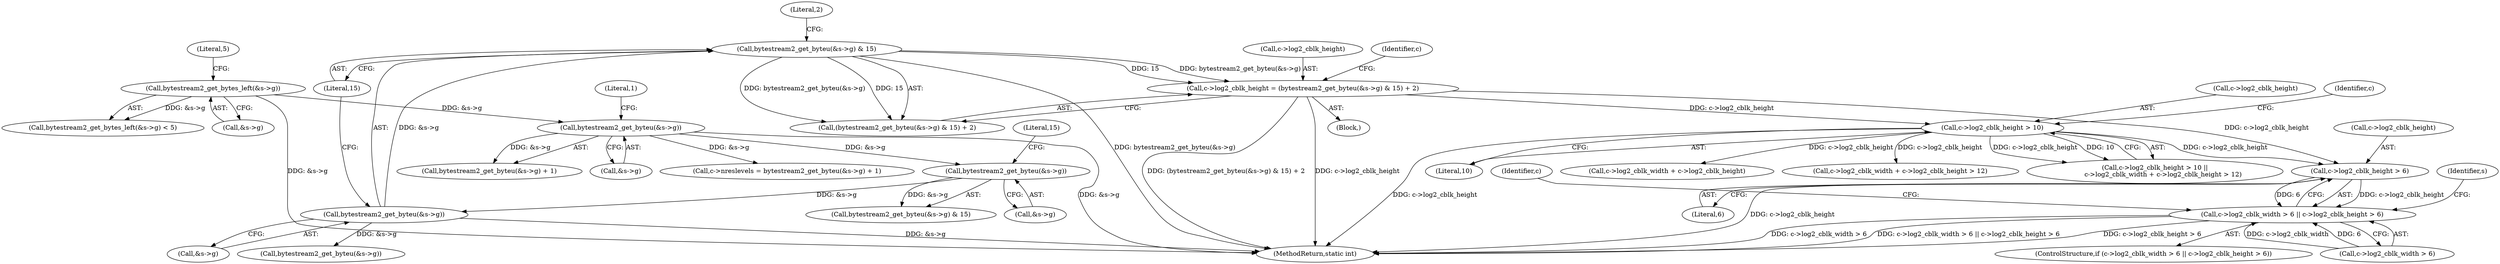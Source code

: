 digraph "0_FFmpeg_a1b9004b768bef606ee98d417bceb9392ceb788d@pointer" {
"1000242" [label="(Call,c->log2_cblk_height > 6)"];
"1000212" [label="(Call,c->log2_cblk_height > 10)"];
"1000191" [label="(Call,c->log2_cblk_height = (bytestream2_get_byteu(&s->g) & 15) + 2)"];
"1000196" [label="(Call,bytestream2_get_byteu(&s->g) & 15)"];
"1000197" [label="(Call,bytestream2_get_byteu(&s->g))"];
"1000184" [label="(Call,bytestream2_get_byteu(&s->g))"];
"1000129" [label="(Call,bytestream2_get_byteu(&s->g))"];
"1000116" [label="(Call,bytestream2_get_bytes_left(&s->g))"];
"1000236" [label="(Call,c->log2_cblk_width > 6 || c->log2_cblk_height > 6)"];
"1000128" [label="(Call,bytestream2_get_byteu(&s->g) + 1)"];
"1000218" [label="(Call,c->log2_cblk_width + c->log2_cblk_height)"];
"1000250" [label="(Identifier,s)"];
"1000112" [label="(Block,)"];
"1000217" [label="(Call,c->log2_cblk_width + c->log2_cblk_height > 12)"];
"1000115" [label="(Call,bytestream2_get_bytes_left(&s->g) < 5)"];
"1000116" [label="(Call,bytestream2_get_bytes_left(&s->g))"];
"1000243" [label="(Call,c->log2_cblk_height)"];
"1000196" [label="(Call,bytestream2_get_byteu(&s->g) & 15)"];
"1000213" [label="(Call,c->log2_cblk_height)"];
"1000203" [label="(Literal,2)"];
"1000237" [label="(Call,c->log2_cblk_width > 6)"];
"1000121" [label="(Literal,5)"];
"1000202" [label="(Literal,15)"];
"1000246" [label="(Literal,6)"];
"1000198" [label="(Call,&s->g)"];
"1000184" [label="(Call,bytestream2_get_byteu(&s->g))"];
"1000259" [label="(Call,bytestream2_get_byteu(&s->g))"];
"1000257" [label="(Identifier,c)"];
"1000212" [label="(Call,c->log2_cblk_height > 10)"];
"1000129" [label="(Call,bytestream2_get_byteu(&s->g))"];
"1000117" [label="(Call,&s->g)"];
"1000211" [label="(Call,c->log2_cblk_height > 10 ||\n        c->log2_cblk_width + c->log2_cblk_height > 12)"];
"1000197" [label="(Call,bytestream2_get_byteu(&s->g))"];
"1000130" [label="(Call,&s->g)"];
"1000220" [label="(Identifier,c)"];
"1000235" [label="(ControlStructure,if (c->log2_cblk_width > 6 || c->log2_cblk_height > 6))"];
"1000242" [label="(Call,c->log2_cblk_height > 6)"];
"1000189" [label="(Literal,15)"];
"1000195" [label="(Call,(bytestream2_get_byteu(&s->g) & 15) + 2)"];
"1000236" [label="(Call,c->log2_cblk_width > 6 || c->log2_cblk_height > 6)"];
"1000192" [label="(Call,c->log2_cblk_height)"];
"1000208" [label="(Identifier,c)"];
"1000124" [label="(Call,c->nreslevels = bytestream2_get_byteu(&s->g) + 1)"];
"1000377" [label="(MethodReturn,static int)"];
"1000185" [label="(Call,&s->g)"];
"1000183" [label="(Call,bytestream2_get_byteu(&s->g) & 15)"];
"1000134" [label="(Literal,1)"];
"1000191" [label="(Call,c->log2_cblk_height = (bytestream2_get_byteu(&s->g) & 15) + 2)"];
"1000216" [label="(Literal,10)"];
"1000242" -> "1000236"  [label="AST: "];
"1000242" -> "1000246"  [label="CFG: "];
"1000243" -> "1000242"  [label="AST: "];
"1000246" -> "1000242"  [label="AST: "];
"1000236" -> "1000242"  [label="CFG: "];
"1000242" -> "1000377"  [label="DDG: c->log2_cblk_height"];
"1000242" -> "1000236"  [label="DDG: c->log2_cblk_height"];
"1000242" -> "1000236"  [label="DDG: 6"];
"1000212" -> "1000242"  [label="DDG: c->log2_cblk_height"];
"1000191" -> "1000242"  [label="DDG: c->log2_cblk_height"];
"1000212" -> "1000211"  [label="AST: "];
"1000212" -> "1000216"  [label="CFG: "];
"1000213" -> "1000212"  [label="AST: "];
"1000216" -> "1000212"  [label="AST: "];
"1000220" -> "1000212"  [label="CFG: "];
"1000211" -> "1000212"  [label="CFG: "];
"1000212" -> "1000377"  [label="DDG: c->log2_cblk_height"];
"1000212" -> "1000211"  [label="DDG: c->log2_cblk_height"];
"1000212" -> "1000211"  [label="DDG: 10"];
"1000191" -> "1000212"  [label="DDG: c->log2_cblk_height"];
"1000212" -> "1000217"  [label="DDG: c->log2_cblk_height"];
"1000212" -> "1000218"  [label="DDG: c->log2_cblk_height"];
"1000191" -> "1000112"  [label="AST: "];
"1000191" -> "1000195"  [label="CFG: "];
"1000192" -> "1000191"  [label="AST: "];
"1000195" -> "1000191"  [label="AST: "];
"1000208" -> "1000191"  [label="CFG: "];
"1000191" -> "1000377"  [label="DDG: (bytestream2_get_byteu(&s->g) & 15) + 2"];
"1000191" -> "1000377"  [label="DDG: c->log2_cblk_height"];
"1000196" -> "1000191"  [label="DDG: bytestream2_get_byteu(&s->g)"];
"1000196" -> "1000191"  [label="DDG: 15"];
"1000196" -> "1000195"  [label="AST: "];
"1000196" -> "1000202"  [label="CFG: "];
"1000197" -> "1000196"  [label="AST: "];
"1000202" -> "1000196"  [label="AST: "];
"1000203" -> "1000196"  [label="CFG: "];
"1000196" -> "1000377"  [label="DDG: bytestream2_get_byteu(&s->g)"];
"1000196" -> "1000195"  [label="DDG: bytestream2_get_byteu(&s->g)"];
"1000196" -> "1000195"  [label="DDG: 15"];
"1000197" -> "1000196"  [label="DDG: &s->g"];
"1000197" -> "1000198"  [label="CFG: "];
"1000198" -> "1000197"  [label="AST: "];
"1000202" -> "1000197"  [label="CFG: "];
"1000197" -> "1000377"  [label="DDG: &s->g"];
"1000184" -> "1000197"  [label="DDG: &s->g"];
"1000197" -> "1000259"  [label="DDG: &s->g"];
"1000184" -> "1000183"  [label="AST: "];
"1000184" -> "1000185"  [label="CFG: "];
"1000185" -> "1000184"  [label="AST: "];
"1000189" -> "1000184"  [label="CFG: "];
"1000184" -> "1000183"  [label="DDG: &s->g"];
"1000129" -> "1000184"  [label="DDG: &s->g"];
"1000129" -> "1000128"  [label="AST: "];
"1000129" -> "1000130"  [label="CFG: "];
"1000130" -> "1000129"  [label="AST: "];
"1000134" -> "1000129"  [label="CFG: "];
"1000129" -> "1000377"  [label="DDG: &s->g"];
"1000129" -> "1000124"  [label="DDG: &s->g"];
"1000129" -> "1000128"  [label="DDG: &s->g"];
"1000116" -> "1000129"  [label="DDG: &s->g"];
"1000116" -> "1000115"  [label="AST: "];
"1000116" -> "1000117"  [label="CFG: "];
"1000117" -> "1000116"  [label="AST: "];
"1000121" -> "1000116"  [label="CFG: "];
"1000116" -> "1000377"  [label="DDG: &s->g"];
"1000116" -> "1000115"  [label="DDG: &s->g"];
"1000236" -> "1000235"  [label="AST: "];
"1000236" -> "1000237"  [label="CFG: "];
"1000237" -> "1000236"  [label="AST: "];
"1000250" -> "1000236"  [label="CFG: "];
"1000257" -> "1000236"  [label="CFG: "];
"1000236" -> "1000377"  [label="DDG: c->log2_cblk_width > 6"];
"1000236" -> "1000377"  [label="DDG: c->log2_cblk_width > 6 || c->log2_cblk_height > 6"];
"1000236" -> "1000377"  [label="DDG: c->log2_cblk_height > 6"];
"1000237" -> "1000236"  [label="DDG: c->log2_cblk_width"];
"1000237" -> "1000236"  [label="DDG: 6"];
}
